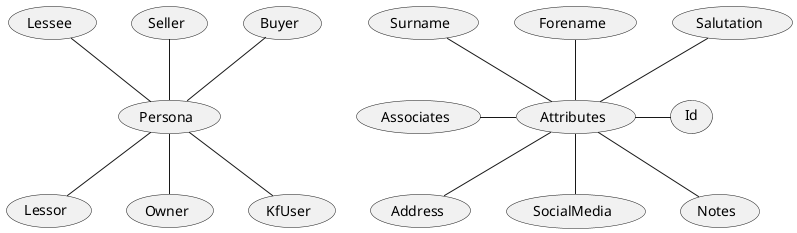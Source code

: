 @startuml Contact Detail

(Attributes) - (Id)
(Attributes) -left- (Associates)
(Attributes) -up- (Salutation)
(Attributes) -up- (Forename)
(Attributes) -up- (Surname)
(Attributes) -down- (Address)
(Attributes) -down- (SocialMedia)
(Attributes) -down- (Notes)

(Persona) -up- (Buyer)
(Persona) -up- (Seller)
(Persona) -up- (Lessee)
(Persona) -down- (Lessor)
(Persona) -down- (Owner)
(Persona) -down- (KfUser)

@enduml